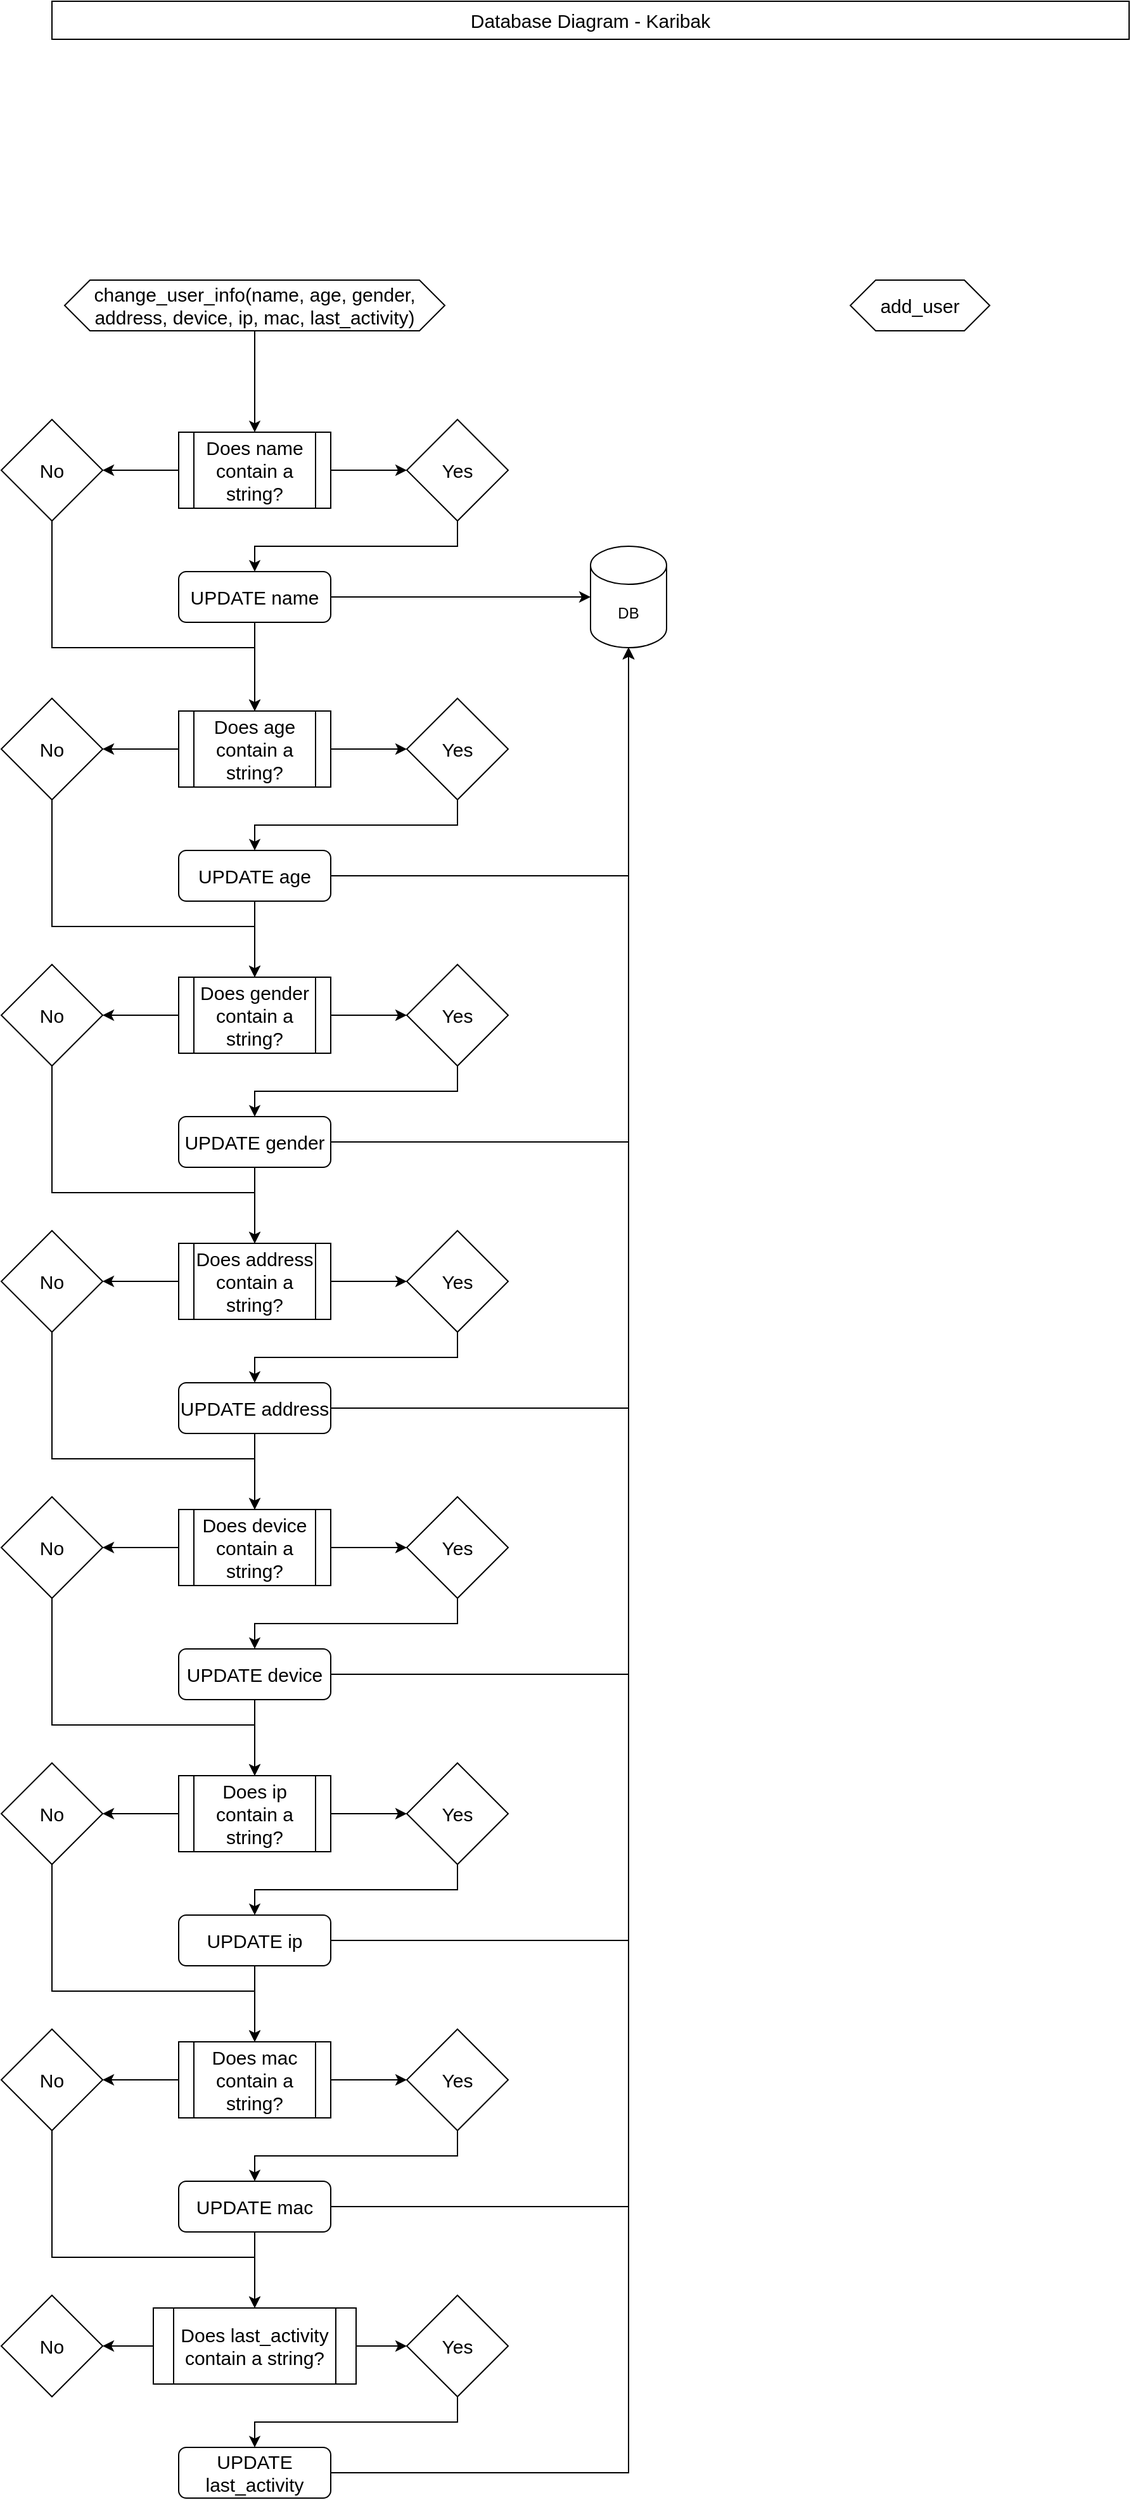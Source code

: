 <mxfile version="22.0.3" type="device">
  <diagram name="Page-1" id="DM1nFHvT715gqmGRKCGj">
    <mxGraphModel dx="1964" dy="999" grid="1" gridSize="10" guides="1" tooltips="1" connect="1" arrows="1" fold="1" page="1" pageScale="1" pageWidth="850" pageHeight="1100" math="0" shadow="0">
      <root>
        <mxCell id="0" />
        <mxCell id="1" parent="0" />
        <mxCell id="CIOQlMlwts2HT0PMhpbJ-1" value="&lt;font style=&quot;font-size: 15px;&quot;&gt;Database Diagram - Karibak&lt;/font&gt;" style="rounded=0;whiteSpace=wrap;html=1;" vertex="1" parent="1">
          <mxGeometry width="850" height="30" as="geometry" />
        </mxCell>
        <mxCell id="CIOQlMlwts2HT0PMhpbJ-9" style="edgeStyle=orthogonalEdgeStyle;rounded=0;orthogonalLoop=1;jettySize=auto;html=1;exitX=0.5;exitY=1;exitDx=0;exitDy=0;entryX=0.5;entryY=0;entryDx=0;entryDy=0;" edge="1" parent="1" source="CIOQlMlwts2HT0PMhpbJ-3" target="CIOQlMlwts2HT0PMhpbJ-6">
          <mxGeometry relative="1" as="geometry" />
        </mxCell>
        <mxCell id="CIOQlMlwts2HT0PMhpbJ-3" value="&lt;font style=&quot;font-size: 15px;&quot;&gt;change_user_info(name, age, gender, address, device, ip, mac, last_activity)&lt;/font&gt;" style="shape=hexagon;perimeter=hexagonPerimeter2;whiteSpace=wrap;html=1;fixedSize=1;" vertex="1" parent="1">
          <mxGeometry x="10" y="220" width="300" height="40" as="geometry" />
        </mxCell>
        <mxCell id="CIOQlMlwts2HT0PMhpbJ-4" value="&lt;font style=&quot;font-size: 15px;&quot;&gt;add_user&lt;/font&gt;" style="shape=hexagon;perimeter=hexagonPerimeter2;whiteSpace=wrap;html=1;fixedSize=1;" vertex="1" parent="1">
          <mxGeometry x="630" y="220" width="110" height="40" as="geometry" />
        </mxCell>
        <mxCell id="CIOQlMlwts2HT0PMhpbJ-10" style="edgeStyle=orthogonalEdgeStyle;rounded=0;orthogonalLoop=1;jettySize=auto;html=1;exitX=1;exitY=0.5;exitDx=0;exitDy=0;entryX=0;entryY=0.5;entryDx=0;entryDy=0;" edge="1" parent="1" source="CIOQlMlwts2HT0PMhpbJ-6" target="CIOQlMlwts2HT0PMhpbJ-7">
          <mxGeometry relative="1" as="geometry" />
        </mxCell>
        <mxCell id="CIOQlMlwts2HT0PMhpbJ-11" style="edgeStyle=orthogonalEdgeStyle;rounded=0;orthogonalLoop=1;jettySize=auto;html=1;exitX=0;exitY=0.5;exitDx=0;exitDy=0;entryX=1;entryY=0.5;entryDx=0;entryDy=0;" edge="1" parent="1" source="CIOQlMlwts2HT0PMhpbJ-6" target="CIOQlMlwts2HT0PMhpbJ-8">
          <mxGeometry relative="1" as="geometry" />
        </mxCell>
        <mxCell id="CIOQlMlwts2HT0PMhpbJ-6" value="&lt;font style=&quot;font-size: 15px;&quot;&gt;Does name contain a string?&lt;/font&gt;" style="shape=process;whiteSpace=wrap;html=1;backgroundOutline=1;" vertex="1" parent="1">
          <mxGeometry x="100" y="340" width="120" height="60" as="geometry" />
        </mxCell>
        <mxCell id="CIOQlMlwts2HT0PMhpbJ-13" style="edgeStyle=orthogonalEdgeStyle;rounded=0;orthogonalLoop=1;jettySize=auto;html=1;exitX=0.5;exitY=1;exitDx=0;exitDy=0;entryX=0.5;entryY=0;entryDx=0;entryDy=0;" edge="1" parent="1" source="CIOQlMlwts2HT0PMhpbJ-7" target="CIOQlMlwts2HT0PMhpbJ-12">
          <mxGeometry relative="1" as="geometry" />
        </mxCell>
        <mxCell id="CIOQlMlwts2HT0PMhpbJ-7" value="&lt;font style=&quot;font-size: 15px;&quot;&gt;Yes&lt;/font&gt;" style="rhombus;whiteSpace=wrap;html=1;" vertex="1" parent="1">
          <mxGeometry x="280" y="330" width="80" height="80" as="geometry" />
        </mxCell>
        <mxCell id="CIOQlMlwts2HT0PMhpbJ-20" style="edgeStyle=orthogonalEdgeStyle;rounded=0;orthogonalLoop=1;jettySize=auto;html=1;exitX=0.5;exitY=1;exitDx=0;exitDy=0;entryX=0.5;entryY=0;entryDx=0;entryDy=0;" edge="1" parent="1" source="CIOQlMlwts2HT0PMhpbJ-8" target="CIOQlMlwts2HT0PMhpbJ-14">
          <mxGeometry relative="1" as="geometry">
            <Array as="points">
              <mxPoint y="510" />
              <mxPoint x="160" y="510" />
            </Array>
          </mxGeometry>
        </mxCell>
        <mxCell id="CIOQlMlwts2HT0PMhpbJ-8" value="&lt;font style=&quot;font-size: 15px;&quot;&gt;No&lt;/font&gt;" style="rhombus;whiteSpace=wrap;html=1;" vertex="1" parent="1">
          <mxGeometry x="-40" y="330" width="80" height="80" as="geometry" />
        </mxCell>
        <mxCell id="CIOQlMlwts2HT0PMhpbJ-16" style="edgeStyle=orthogonalEdgeStyle;rounded=0;orthogonalLoop=1;jettySize=auto;html=1;exitX=0.5;exitY=1;exitDx=0;exitDy=0;entryX=0.5;entryY=0;entryDx=0;entryDy=0;" edge="1" parent="1" source="CIOQlMlwts2HT0PMhpbJ-12" target="CIOQlMlwts2HT0PMhpbJ-14">
          <mxGeometry relative="1" as="geometry" />
        </mxCell>
        <mxCell id="CIOQlMlwts2HT0PMhpbJ-12" value="&lt;font style=&quot;font-size: 15px;&quot;&gt;UPDATE name&lt;/font&gt;" style="rounded=1;whiteSpace=wrap;html=1;" vertex="1" parent="1">
          <mxGeometry x="100" y="450" width="120" height="40" as="geometry" />
        </mxCell>
        <mxCell id="CIOQlMlwts2HT0PMhpbJ-21" style="edgeStyle=orthogonalEdgeStyle;rounded=0;orthogonalLoop=1;jettySize=auto;html=1;exitX=0;exitY=0.5;exitDx=0;exitDy=0;entryX=1;entryY=0.5;entryDx=0;entryDy=0;" edge="1" parent="1" source="CIOQlMlwts2HT0PMhpbJ-14" target="CIOQlMlwts2HT0PMhpbJ-18">
          <mxGeometry relative="1" as="geometry" />
        </mxCell>
        <mxCell id="CIOQlMlwts2HT0PMhpbJ-22" style="edgeStyle=orthogonalEdgeStyle;rounded=0;orthogonalLoop=1;jettySize=auto;html=1;exitX=1;exitY=0.5;exitDx=0;exitDy=0;entryX=0;entryY=0.5;entryDx=0;entryDy=0;" edge="1" parent="1" source="CIOQlMlwts2HT0PMhpbJ-14" target="CIOQlMlwts2HT0PMhpbJ-17">
          <mxGeometry relative="1" as="geometry" />
        </mxCell>
        <mxCell id="CIOQlMlwts2HT0PMhpbJ-14" value="&lt;font style=&quot;font-size: 15px;&quot;&gt;Does age contain a string?&lt;/font&gt;" style="shape=process;whiteSpace=wrap;html=1;backgroundOutline=1;" vertex="1" parent="1">
          <mxGeometry x="100" y="560" width="120" height="60" as="geometry" />
        </mxCell>
        <mxCell id="CIOQlMlwts2HT0PMhpbJ-35" style="edgeStyle=orthogonalEdgeStyle;rounded=0;orthogonalLoop=1;jettySize=auto;html=1;exitX=0.5;exitY=1;exitDx=0;exitDy=0;entryX=0.5;entryY=0;entryDx=0;entryDy=0;" edge="1" parent="1" source="CIOQlMlwts2HT0PMhpbJ-17" target="CIOQlMlwts2HT0PMhpbJ-19">
          <mxGeometry relative="1" as="geometry" />
        </mxCell>
        <mxCell id="CIOQlMlwts2HT0PMhpbJ-17" value="&lt;font style=&quot;font-size: 15px;&quot;&gt;Yes&lt;/font&gt;" style="rhombus;whiteSpace=wrap;html=1;" vertex="1" parent="1">
          <mxGeometry x="280" y="550" width="80" height="80" as="geometry" />
        </mxCell>
        <mxCell id="CIOQlMlwts2HT0PMhpbJ-37" style="edgeStyle=orthogonalEdgeStyle;rounded=0;orthogonalLoop=1;jettySize=auto;html=1;exitX=0.5;exitY=1;exitDx=0;exitDy=0;entryX=0.5;entryY=0;entryDx=0;entryDy=0;" edge="1" parent="1" source="CIOQlMlwts2HT0PMhpbJ-18" target="CIOQlMlwts2HT0PMhpbJ-30">
          <mxGeometry relative="1" as="geometry">
            <Array as="points">
              <mxPoint y="730" />
              <mxPoint x="160" y="730" />
            </Array>
          </mxGeometry>
        </mxCell>
        <mxCell id="CIOQlMlwts2HT0PMhpbJ-18" value="&lt;font style=&quot;font-size: 15px;&quot;&gt;No&lt;/font&gt;" style="rhombus;whiteSpace=wrap;html=1;" vertex="1" parent="1">
          <mxGeometry x="-40" y="550" width="80" height="80" as="geometry" />
        </mxCell>
        <mxCell id="CIOQlMlwts2HT0PMhpbJ-38" style="edgeStyle=orthogonalEdgeStyle;rounded=0;orthogonalLoop=1;jettySize=auto;html=1;exitX=0.5;exitY=1;exitDx=0;exitDy=0;entryX=0.5;entryY=0;entryDx=0;entryDy=0;" edge="1" parent="1" source="CIOQlMlwts2HT0PMhpbJ-19" target="CIOQlMlwts2HT0PMhpbJ-30">
          <mxGeometry relative="1" as="geometry" />
        </mxCell>
        <mxCell id="CIOQlMlwts2HT0PMhpbJ-19" value="&lt;font style=&quot;font-size: 15px;&quot;&gt;UPDATE age&lt;/font&gt;" style="rounded=1;whiteSpace=wrap;html=1;" vertex="1" parent="1">
          <mxGeometry x="100" y="670" width="120" height="40" as="geometry" />
        </mxCell>
        <mxCell id="CIOQlMlwts2HT0PMhpbJ-24" value="DB" style="shape=cylinder3;whiteSpace=wrap;html=1;boundedLbl=1;backgroundOutline=1;size=15;" vertex="1" parent="1">
          <mxGeometry x="425" y="430" width="60" height="80" as="geometry" />
        </mxCell>
        <mxCell id="CIOQlMlwts2HT0PMhpbJ-25" style="edgeStyle=orthogonalEdgeStyle;rounded=0;orthogonalLoop=1;jettySize=auto;html=1;exitX=1;exitY=0.5;exitDx=0;exitDy=0;entryX=0;entryY=0.5;entryDx=0;entryDy=0;entryPerimeter=0;" edge="1" parent="1" source="CIOQlMlwts2HT0PMhpbJ-12" target="CIOQlMlwts2HT0PMhpbJ-24">
          <mxGeometry relative="1" as="geometry" />
        </mxCell>
        <mxCell id="CIOQlMlwts2HT0PMhpbJ-26" style="edgeStyle=orthogonalEdgeStyle;rounded=0;orthogonalLoop=1;jettySize=auto;html=1;exitX=1;exitY=0.5;exitDx=0;exitDy=0;entryX=0.5;entryY=1;entryDx=0;entryDy=0;entryPerimeter=0;" edge="1" parent="1" source="CIOQlMlwts2HT0PMhpbJ-19" target="CIOQlMlwts2HT0PMhpbJ-24">
          <mxGeometry relative="1" as="geometry" />
        </mxCell>
        <mxCell id="CIOQlMlwts2HT0PMhpbJ-27" style="edgeStyle=orthogonalEdgeStyle;rounded=0;orthogonalLoop=1;jettySize=auto;html=1;exitX=0;exitY=0.5;exitDx=0;exitDy=0;entryX=1;entryY=0.5;entryDx=0;entryDy=0;" edge="1" parent="1" source="CIOQlMlwts2HT0PMhpbJ-30" target="CIOQlMlwts2HT0PMhpbJ-32">
          <mxGeometry relative="1" as="geometry" />
        </mxCell>
        <mxCell id="CIOQlMlwts2HT0PMhpbJ-28" style="edgeStyle=orthogonalEdgeStyle;rounded=0;orthogonalLoop=1;jettySize=auto;html=1;exitX=1;exitY=0.5;exitDx=0;exitDy=0;entryX=0;entryY=0.5;entryDx=0;entryDy=0;" edge="1" parent="1" source="CIOQlMlwts2HT0PMhpbJ-30" target="CIOQlMlwts2HT0PMhpbJ-31">
          <mxGeometry relative="1" as="geometry" />
        </mxCell>
        <mxCell id="CIOQlMlwts2HT0PMhpbJ-30" value="&lt;font style=&quot;font-size: 15px;&quot;&gt;Does gender contain a string?&lt;/font&gt;" style="shape=process;whiteSpace=wrap;html=1;backgroundOutline=1;" vertex="1" parent="1">
          <mxGeometry x="100" y="770" width="120" height="60" as="geometry" />
        </mxCell>
        <mxCell id="CIOQlMlwts2HT0PMhpbJ-36" style="edgeStyle=orthogonalEdgeStyle;rounded=0;orthogonalLoop=1;jettySize=auto;html=1;exitX=0.5;exitY=1;exitDx=0;exitDy=0;entryX=0.5;entryY=0;entryDx=0;entryDy=0;" edge="1" parent="1" source="CIOQlMlwts2HT0PMhpbJ-31" target="CIOQlMlwts2HT0PMhpbJ-33">
          <mxGeometry relative="1" as="geometry" />
        </mxCell>
        <mxCell id="CIOQlMlwts2HT0PMhpbJ-31" value="&lt;font style=&quot;font-size: 15px;&quot;&gt;Yes&lt;/font&gt;" style="rhombus;whiteSpace=wrap;html=1;" vertex="1" parent="1">
          <mxGeometry x="280" y="760" width="80" height="80" as="geometry" />
        </mxCell>
        <mxCell id="CIOQlMlwts2HT0PMhpbJ-49" style="edgeStyle=orthogonalEdgeStyle;rounded=0;orthogonalLoop=1;jettySize=auto;html=1;exitX=0.5;exitY=1;exitDx=0;exitDy=0;entryX=0.5;entryY=0;entryDx=0;entryDy=0;" edge="1" parent="1" source="CIOQlMlwts2HT0PMhpbJ-32" target="CIOQlMlwts2HT0PMhpbJ-43">
          <mxGeometry relative="1" as="geometry">
            <Array as="points">
              <mxPoint y="940" />
              <mxPoint x="160" y="940" />
            </Array>
          </mxGeometry>
        </mxCell>
        <mxCell id="CIOQlMlwts2HT0PMhpbJ-32" value="&lt;font style=&quot;font-size: 15px;&quot;&gt;No&lt;/font&gt;" style="rhombus;whiteSpace=wrap;html=1;" vertex="1" parent="1">
          <mxGeometry x="-40" y="760" width="80" height="80" as="geometry" />
        </mxCell>
        <mxCell id="CIOQlMlwts2HT0PMhpbJ-50" style="edgeStyle=orthogonalEdgeStyle;rounded=0;orthogonalLoop=1;jettySize=auto;html=1;exitX=0.5;exitY=1;exitDx=0;exitDy=0;entryX=0.5;entryY=0;entryDx=0;entryDy=0;" edge="1" parent="1" source="CIOQlMlwts2HT0PMhpbJ-33" target="CIOQlMlwts2HT0PMhpbJ-43">
          <mxGeometry relative="1" as="geometry" />
        </mxCell>
        <mxCell id="CIOQlMlwts2HT0PMhpbJ-33" value="&lt;font style=&quot;font-size: 15px;&quot;&gt;UPDATE gender&lt;/font&gt;" style="rounded=1;whiteSpace=wrap;html=1;" vertex="1" parent="1">
          <mxGeometry x="100" y="880" width="120" height="40" as="geometry" />
        </mxCell>
        <mxCell id="CIOQlMlwts2HT0PMhpbJ-34" style="edgeStyle=orthogonalEdgeStyle;rounded=0;orthogonalLoop=1;jettySize=auto;html=1;exitX=1;exitY=0.5;exitDx=0;exitDy=0;entryX=0.5;entryY=1;entryDx=0;entryDy=0;entryPerimeter=0;" edge="1" parent="1" source="CIOQlMlwts2HT0PMhpbJ-33" target="CIOQlMlwts2HT0PMhpbJ-24">
          <mxGeometry relative="1" as="geometry" />
        </mxCell>
        <mxCell id="CIOQlMlwts2HT0PMhpbJ-41" style="edgeStyle=orthogonalEdgeStyle;rounded=0;orthogonalLoop=1;jettySize=auto;html=1;exitX=0;exitY=0.5;exitDx=0;exitDy=0;entryX=1;entryY=0.5;entryDx=0;entryDy=0;" edge="1" parent="1" source="CIOQlMlwts2HT0PMhpbJ-43" target="CIOQlMlwts2HT0PMhpbJ-46">
          <mxGeometry relative="1" as="geometry" />
        </mxCell>
        <mxCell id="CIOQlMlwts2HT0PMhpbJ-42" style="edgeStyle=orthogonalEdgeStyle;rounded=0;orthogonalLoop=1;jettySize=auto;html=1;exitX=1;exitY=0.5;exitDx=0;exitDy=0;entryX=0;entryY=0.5;entryDx=0;entryDy=0;" edge="1" parent="1" source="CIOQlMlwts2HT0PMhpbJ-43" target="CIOQlMlwts2HT0PMhpbJ-45">
          <mxGeometry relative="1" as="geometry" />
        </mxCell>
        <mxCell id="CIOQlMlwts2HT0PMhpbJ-43" value="&lt;font style=&quot;font-size: 15px;&quot;&gt;Does address contain a string?&lt;/font&gt;" style="shape=process;whiteSpace=wrap;html=1;backgroundOutline=1;" vertex="1" parent="1">
          <mxGeometry x="100" y="980" width="120" height="60" as="geometry" />
        </mxCell>
        <mxCell id="CIOQlMlwts2HT0PMhpbJ-44" style="edgeStyle=orthogonalEdgeStyle;rounded=0;orthogonalLoop=1;jettySize=auto;html=1;exitX=0.5;exitY=1;exitDx=0;exitDy=0;entryX=0.5;entryY=0;entryDx=0;entryDy=0;" edge="1" parent="1" source="CIOQlMlwts2HT0PMhpbJ-45" target="CIOQlMlwts2HT0PMhpbJ-47">
          <mxGeometry relative="1" as="geometry" />
        </mxCell>
        <mxCell id="CIOQlMlwts2HT0PMhpbJ-45" value="&lt;font style=&quot;font-size: 15px;&quot;&gt;Yes&lt;/font&gt;" style="rhombus;whiteSpace=wrap;html=1;" vertex="1" parent="1">
          <mxGeometry x="280" y="970" width="80" height="80" as="geometry" />
        </mxCell>
        <mxCell id="CIOQlMlwts2HT0PMhpbJ-60" style="edgeStyle=orthogonalEdgeStyle;rounded=0;orthogonalLoop=1;jettySize=auto;html=1;exitX=0.5;exitY=1;exitDx=0;exitDy=0;" edge="1" parent="1" source="CIOQlMlwts2HT0PMhpbJ-46" target="CIOQlMlwts2HT0PMhpbJ-54">
          <mxGeometry relative="1" as="geometry">
            <Array as="points">
              <mxPoint y="1150" />
              <mxPoint x="160" y="1150" />
            </Array>
          </mxGeometry>
        </mxCell>
        <mxCell id="CIOQlMlwts2HT0PMhpbJ-46" value="&lt;font style=&quot;font-size: 15px;&quot;&gt;No&lt;/font&gt;" style="rhombus;whiteSpace=wrap;html=1;" vertex="1" parent="1">
          <mxGeometry x="-40" y="970" width="80" height="80" as="geometry" />
        </mxCell>
        <mxCell id="CIOQlMlwts2HT0PMhpbJ-59" style="edgeStyle=orthogonalEdgeStyle;rounded=0;orthogonalLoop=1;jettySize=auto;html=1;exitX=0.5;exitY=1;exitDx=0;exitDy=0;entryX=0.5;entryY=0;entryDx=0;entryDy=0;" edge="1" parent="1" source="CIOQlMlwts2HT0PMhpbJ-47" target="CIOQlMlwts2HT0PMhpbJ-54">
          <mxGeometry relative="1" as="geometry" />
        </mxCell>
        <mxCell id="CIOQlMlwts2HT0PMhpbJ-47" value="&lt;font style=&quot;font-size: 15px;&quot;&gt;UPDATE address&lt;/font&gt;" style="rounded=1;whiteSpace=wrap;html=1;" vertex="1" parent="1">
          <mxGeometry x="100" y="1090" width="120" height="40" as="geometry" />
        </mxCell>
        <mxCell id="CIOQlMlwts2HT0PMhpbJ-51" style="edgeStyle=orthogonalEdgeStyle;rounded=0;orthogonalLoop=1;jettySize=auto;html=1;exitX=1;exitY=0.5;exitDx=0;exitDy=0;entryX=0.5;entryY=1;entryDx=0;entryDy=0;entryPerimeter=0;" edge="1" parent="1" source="CIOQlMlwts2HT0PMhpbJ-47" target="CIOQlMlwts2HT0PMhpbJ-24">
          <mxGeometry relative="1" as="geometry" />
        </mxCell>
        <mxCell id="CIOQlMlwts2HT0PMhpbJ-52" style="edgeStyle=orthogonalEdgeStyle;rounded=0;orthogonalLoop=1;jettySize=auto;html=1;exitX=0;exitY=0.5;exitDx=0;exitDy=0;entryX=1;entryY=0.5;entryDx=0;entryDy=0;" edge="1" parent="1" source="CIOQlMlwts2HT0PMhpbJ-54" target="CIOQlMlwts2HT0PMhpbJ-57">
          <mxGeometry relative="1" as="geometry" />
        </mxCell>
        <mxCell id="CIOQlMlwts2HT0PMhpbJ-53" style="edgeStyle=orthogonalEdgeStyle;rounded=0;orthogonalLoop=1;jettySize=auto;html=1;exitX=1;exitY=0.5;exitDx=0;exitDy=0;entryX=0;entryY=0.5;entryDx=0;entryDy=0;" edge="1" parent="1" source="CIOQlMlwts2HT0PMhpbJ-54" target="CIOQlMlwts2HT0PMhpbJ-56">
          <mxGeometry relative="1" as="geometry" />
        </mxCell>
        <mxCell id="CIOQlMlwts2HT0PMhpbJ-54" value="&lt;font style=&quot;font-size: 15px;&quot;&gt;Does device contain a string?&lt;/font&gt;" style="shape=process;whiteSpace=wrap;html=1;backgroundOutline=1;" vertex="1" parent="1">
          <mxGeometry x="100" y="1190" width="120" height="60" as="geometry" />
        </mxCell>
        <mxCell id="CIOQlMlwts2HT0PMhpbJ-55" style="edgeStyle=orthogonalEdgeStyle;rounded=0;orthogonalLoop=1;jettySize=auto;html=1;exitX=0.5;exitY=1;exitDx=0;exitDy=0;entryX=0.5;entryY=0;entryDx=0;entryDy=0;" edge="1" parent="1" source="CIOQlMlwts2HT0PMhpbJ-56" target="CIOQlMlwts2HT0PMhpbJ-58">
          <mxGeometry relative="1" as="geometry" />
        </mxCell>
        <mxCell id="CIOQlMlwts2HT0PMhpbJ-56" value="&lt;font style=&quot;font-size: 15px;&quot;&gt;Yes&lt;/font&gt;" style="rhombus;whiteSpace=wrap;html=1;" vertex="1" parent="1">
          <mxGeometry x="280" y="1180" width="80" height="80" as="geometry" />
        </mxCell>
        <mxCell id="CIOQlMlwts2HT0PMhpbJ-70" style="edgeStyle=orthogonalEdgeStyle;rounded=0;orthogonalLoop=1;jettySize=auto;html=1;exitX=0.5;exitY=1;exitDx=0;exitDy=0;" edge="1" parent="1" source="CIOQlMlwts2HT0PMhpbJ-57" target="CIOQlMlwts2HT0PMhpbJ-65">
          <mxGeometry relative="1" as="geometry">
            <Array as="points">
              <mxPoint y="1360" />
              <mxPoint x="160" y="1360" />
            </Array>
          </mxGeometry>
        </mxCell>
        <mxCell id="CIOQlMlwts2HT0PMhpbJ-57" value="&lt;font style=&quot;font-size: 15px;&quot;&gt;No&lt;/font&gt;" style="rhombus;whiteSpace=wrap;html=1;" vertex="1" parent="1">
          <mxGeometry x="-40" y="1180" width="80" height="80" as="geometry" />
        </mxCell>
        <mxCell id="CIOQlMlwts2HT0PMhpbJ-71" style="edgeStyle=orthogonalEdgeStyle;rounded=0;orthogonalLoop=1;jettySize=auto;html=1;exitX=0.5;exitY=1;exitDx=0;exitDy=0;entryX=0.5;entryY=0;entryDx=0;entryDy=0;" edge="1" parent="1" source="CIOQlMlwts2HT0PMhpbJ-58" target="CIOQlMlwts2HT0PMhpbJ-65">
          <mxGeometry relative="1" as="geometry" />
        </mxCell>
        <mxCell id="CIOQlMlwts2HT0PMhpbJ-58" value="&lt;font style=&quot;font-size: 15px;&quot;&gt;UPDATE device&lt;/font&gt;" style="rounded=1;whiteSpace=wrap;html=1;" vertex="1" parent="1">
          <mxGeometry x="100" y="1300" width="120" height="40" as="geometry" />
        </mxCell>
        <mxCell id="CIOQlMlwts2HT0PMhpbJ-62" style="edgeStyle=orthogonalEdgeStyle;rounded=0;orthogonalLoop=1;jettySize=auto;html=1;exitX=1;exitY=0.5;exitDx=0;exitDy=0;entryX=0.5;entryY=1;entryDx=0;entryDy=0;entryPerimeter=0;" edge="1" parent="1" source="CIOQlMlwts2HT0PMhpbJ-58" target="CIOQlMlwts2HT0PMhpbJ-24">
          <mxGeometry relative="1" as="geometry" />
        </mxCell>
        <mxCell id="CIOQlMlwts2HT0PMhpbJ-63" style="edgeStyle=orthogonalEdgeStyle;rounded=0;orthogonalLoop=1;jettySize=auto;html=1;exitX=0;exitY=0.5;exitDx=0;exitDy=0;entryX=1;entryY=0.5;entryDx=0;entryDy=0;" edge="1" parent="1" source="CIOQlMlwts2HT0PMhpbJ-65" target="CIOQlMlwts2HT0PMhpbJ-68">
          <mxGeometry relative="1" as="geometry" />
        </mxCell>
        <mxCell id="CIOQlMlwts2HT0PMhpbJ-64" style="edgeStyle=orthogonalEdgeStyle;rounded=0;orthogonalLoop=1;jettySize=auto;html=1;exitX=1;exitY=0.5;exitDx=0;exitDy=0;entryX=0;entryY=0.5;entryDx=0;entryDy=0;" edge="1" parent="1" source="CIOQlMlwts2HT0PMhpbJ-65" target="CIOQlMlwts2HT0PMhpbJ-67">
          <mxGeometry relative="1" as="geometry" />
        </mxCell>
        <mxCell id="CIOQlMlwts2HT0PMhpbJ-65" value="&lt;font style=&quot;font-size: 15px;&quot;&gt;Does ip contain a string?&lt;/font&gt;" style="shape=process;whiteSpace=wrap;html=1;backgroundOutline=1;" vertex="1" parent="1">
          <mxGeometry x="100" y="1400" width="120" height="60" as="geometry" />
        </mxCell>
        <mxCell id="CIOQlMlwts2HT0PMhpbJ-66" style="edgeStyle=orthogonalEdgeStyle;rounded=0;orthogonalLoop=1;jettySize=auto;html=1;exitX=0.5;exitY=1;exitDx=0;exitDy=0;entryX=0.5;entryY=0;entryDx=0;entryDy=0;" edge="1" parent="1" source="CIOQlMlwts2HT0PMhpbJ-67" target="CIOQlMlwts2HT0PMhpbJ-69">
          <mxGeometry relative="1" as="geometry" />
        </mxCell>
        <mxCell id="CIOQlMlwts2HT0PMhpbJ-67" value="&lt;font style=&quot;font-size: 15px;&quot;&gt;Yes&lt;/font&gt;" style="rhombus;whiteSpace=wrap;html=1;" vertex="1" parent="1">
          <mxGeometry x="280" y="1390" width="80" height="80" as="geometry" />
        </mxCell>
        <mxCell id="CIOQlMlwts2HT0PMhpbJ-81" style="edgeStyle=orthogonalEdgeStyle;rounded=0;orthogonalLoop=1;jettySize=auto;html=1;exitX=0.5;exitY=1;exitDx=0;exitDy=0;entryX=0.5;entryY=0;entryDx=0;entryDy=0;" edge="1" parent="1" source="CIOQlMlwts2HT0PMhpbJ-68" target="CIOQlMlwts2HT0PMhpbJ-75">
          <mxGeometry relative="1" as="geometry">
            <Array as="points">
              <mxPoint y="1570" />
              <mxPoint x="160" y="1570" />
            </Array>
          </mxGeometry>
        </mxCell>
        <mxCell id="CIOQlMlwts2HT0PMhpbJ-68" value="&lt;font style=&quot;font-size: 15px;&quot;&gt;No&lt;/font&gt;" style="rhombus;whiteSpace=wrap;html=1;" vertex="1" parent="1">
          <mxGeometry x="-40" y="1390" width="80" height="80" as="geometry" />
        </mxCell>
        <mxCell id="CIOQlMlwts2HT0PMhpbJ-80" style="edgeStyle=orthogonalEdgeStyle;rounded=0;orthogonalLoop=1;jettySize=auto;html=1;exitX=0.5;exitY=1;exitDx=0;exitDy=0;entryX=0.5;entryY=0;entryDx=0;entryDy=0;" edge="1" parent="1" source="CIOQlMlwts2HT0PMhpbJ-69" target="CIOQlMlwts2HT0PMhpbJ-75">
          <mxGeometry relative="1" as="geometry" />
        </mxCell>
        <mxCell id="CIOQlMlwts2HT0PMhpbJ-69" value="&lt;font style=&quot;font-size: 15px;&quot;&gt;UPDATE ip&lt;/font&gt;" style="rounded=1;whiteSpace=wrap;html=1;" vertex="1" parent="1">
          <mxGeometry x="100" y="1510" width="120" height="40" as="geometry" />
        </mxCell>
        <mxCell id="CIOQlMlwts2HT0PMhpbJ-72" style="edgeStyle=orthogonalEdgeStyle;rounded=0;orthogonalLoop=1;jettySize=auto;html=1;exitX=1;exitY=0.5;exitDx=0;exitDy=0;entryX=0.5;entryY=1;entryDx=0;entryDy=0;entryPerimeter=0;" edge="1" parent="1" source="CIOQlMlwts2HT0PMhpbJ-69" target="CIOQlMlwts2HT0PMhpbJ-24">
          <mxGeometry relative="1" as="geometry" />
        </mxCell>
        <mxCell id="CIOQlMlwts2HT0PMhpbJ-73" style="edgeStyle=orthogonalEdgeStyle;rounded=0;orthogonalLoop=1;jettySize=auto;html=1;exitX=0;exitY=0.5;exitDx=0;exitDy=0;entryX=1;entryY=0.5;entryDx=0;entryDy=0;" edge="1" parent="1" source="CIOQlMlwts2HT0PMhpbJ-75" target="CIOQlMlwts2HT0PMhpbJ-78">
          <mxGeometry relative="1" as="geometry" />
        </mxCell>
        <mxCell id="CIOQlMlwts2HT0PMhpbJ-74" style="edgeStyle=orthogonalEdgeStyle;rounded=0;orthogonalLoop=1;jettySize=auto;html=1;exitX=1;exitY=0.5;exitDx=0;exitDy=0;entryX=0;entryY=0.5;entryDx=0;entryDy=0;" edge="1" parent="1" source="CIOQlMlwts2HT0PMhpbJ-75" target="CIOQlMlwts2HT0PMhpbJ-77">
          <mxGeometry relative="1" as="geometry" />
        </mxCell>
        <mxCell id="CIOQlMlwts2HT0PMhpbJ-75" value="&lt;font style=&quot;font-size: 15px;&quot;&gt;Does mac contain a string?&lt;/font&gt;" style="shape=process;whiteSpace=wrap;html=1;backgroundOutline=1;" vertex="1" parent="1">
          <mxGeometry x="100" y="1610" width="120" height="60" as="geometry" />
        </mxCell>
        <mxCell id="CIOQlMlwts2HT0PMhpbJ-76" style="edgeStyle=orthogonalEdgeStyle;rounded=0;orthogonalLoop=1;jettySize=auto;html=1;exitX=0.5;exitY=1;exitDx=0;exitDy=0;entryX=0.5;entryY=0;entryDx=0;entryDy=0;" edge="1" parent="1" source="CIOQlMlwts2HT0PMhpbJ-77" target="CIOQlMlwts2HT0PMhpbJ-79">
          <mxGeometry relative="1" as="geometry" />
        </mxCell>
        <mxCell id="CIOQlMlwts2HT0PMhpbJ-77" value="&lt;font style=&quot;font-size: 15px;&quot;&gt;Yes&lt;/font&gt;" style="rhombus;whiteSpace=wrap;html=1;" vertex="1" parent="1">
          <mxGeometry x="280" y="1600" width="80" height="80" as="geometry" />
        </mxCell>
        <mxCell id="CIOQlMlwts2HT0PMhpbJ-89" style="edgeStyle=orthogonalEdgeStyle;rounded=0;orthogonalLoop=1;jettySize=auto;html=1;exitX=0.5;exitY=1;exitDx=0;exitDy=0;" edge="1" parent="1" source="CIOQlMlwts2HT0PMhpbJ-78" target="CIOQlMlwts2HT0PMhpbJ-84">
          <mxGeometry relative="1" as="geometry">
            <Array as="points">
              <mxPoint y="1780" />
              <mxPoint x="160" y="1780" />
            </Array>
          </mxGeometry>
        </mxCell>
        <mxCell id="CIOQlMlwts2HT0PMhpbJ-78" value="&lt;font style=&quot;font-size: 15px;&quot;&gt;No&lt;/font&gt;" style="rhombus;whiteSpace=wrap;html=1;" vertex="1" parent="1">
          <mxGeometry x="-40" y="1600" width="80" height="80" as="geometry" />
        </mxCell>
        <mxCell id="CIOQlMlwts2HT0PMhpbJ-90" style="edgeStyle=orthogonalEdgeStyle;rounded=0;orthogonalLoop=1;jettySize=auto;html=1;exitX=0.5;exitY=1;exitDx=0;exitDy=0;entryX=0.5;entryY=0;entryDx=0;entryDy=0;" edge="1" parent="1" source="CIOQlMlwts2HT0PMhpbJ-79" target="CIOQlMlwts2HT0PMhpbJ-84">
          <mxGeometry relative="1" as="geometry" />
        </mxCell>
        <mxCell id="CIOQlMlwts2HT0PMhpbJ-91" style="edgeStyle=orthogonalEdgeStyle;rounded=0;orthogonalLoop=1;jettySize=auto;html=1;exitX=1;exitY=0.5;exitDx=0;exitDy=0;" edge="1" parent="1" source="CIOQlMlwts2HT0PMhpbJ-79" target="CIOQlMlwts2HT0PMhpbJ-24">
          <mxGeometry relative="1" as="geometry" />
        </mxCell>
        <mxCell id="CIOQlMlwts2HT0PMhpbJ-79" value="&lt;font style=&quot;font-size: 15px;&quot;&gt;UPDATE mac&lt;/font&gt;" style="rounded=1;whiteSpace=wrap;html=1;" vertex="1" parent="1">
          <mxGeometry x="100" y="1720" width="120" height="40" as="geometry" />
        </mxCell>
        <mxCell id="CIOQlMlwts2HT0PMhpbJ-82" style="edgeStyle=orthogonalEdgeStyle;rounded=0;orthogonalLoop=1;jettySize=auto;html=1;exitX=0;exitY=0.5;exitDx=0;exitDy=0;entryX=1;entryY=0.5;entryDx=0;entryDy=0;" edge="1" parent="1" source="CIOQlMlwts2HT0PMhpbJ-84" target="CIOQlMlwts2HT0PMhpbJ-87">
          <mxGeometry relative="1" as="geometry" />
        </mxCell>
        <mxCell id="CIOQlMlwts2HT0PMhpbJ-83" style="edgeStyle=orthogonalEdgeStyle;rounded=0;orthogonalLoop=1;jettySize=auto;html=1;exitX=1;exitY=0.5;exitDx=0;exitDy=0;entryX=0;entryY=0.5;entryDx=0;entryDy=0;" edge="1" parent="1" source="CIOQlMlwts2HT0PMhpbJ-84" target="CIOQlMlwts2HT0PMhpbJ-86">
          <mxGeometry relative="1" as="geometry" />
        </mxCell>
        <mxCell id="CIOQlMlwts2HT0PMhpbJ-84" value="&lt;font style=&quot;font-size: 15px;&quot;&gt;Does last_activity contain a string?&lt;/font&gt;" style="shape=process;whiteSpace=wrap;html=1;backgroundOutline=1;" vertex="1" parent="1">
          <mxGeometry x="80" y="1820" width="160" height="60" as="geometry" />
        </mxCell>
        <mxCell id="CIOQlMlwts2HT0PMhpbJ-85" style="edgeStyle=orthogonalEdgeStyle;rounded=0;orthogonalLoop=1;jettySize=auto;html=1;exitX=0.5;exitY=1;exitDx=0;exitDy=0;entryX=0.5;entryY=0;entryDx=0;entryDy=0;" edge="1" parent="1" source="CIOQlMlwts2HT0PMhpbJ-86" target="CIOQlMlwts2HT0PMhpbJ-88">
          <mxGeometry relative="1" as="geometry" />
        </mxCell>
        <mxCell id="CIOQlMlwts2HT0PMhpbJ-86" value="&lt;font style=&quot;font-size: 15px;&quot;&gt;Yes&lt;/font&gt;" style="rhombus;whiteSpace=wrap;html=1;" vertex="1" parent="1">
          <mxGeometry x="280" y="1810" width="80" height="80" as="geometry" />
        </mxCell>
        <mxCell id="CIOQlMlwts2HT0PMhpbJ-87" value="&lt;font style=&quot;font-size: 15px;&quot;&gt;No&lt;/font&gt;" style="rhombus;whiteSpace=wrap;html=1;" vertex="1" parent="1">
          <mxGeometry x="-40" y="1810" width="80" height="80" as="geometry" />
        </mxCell>
        <mxCell id="CIOQlMlwts2HT0PMhpbJ-88" value="&lt;font style=&quot;font-size: 15px;&quot;&gt;UPDATE last_activity&lt;/font&gt;" style="rounded=1;whiteSpace=wrap;html=1;" vertex="1" parent="1">
          <mxGeometry x="100" y="1930" width="120" height="40" as="geometry" />
        </mxCell>
        <mxCell id="CIOQlMlwts2HT0PMhpbJ-92" style="edgeStyle=orthogonalEdgeStyle;rounded=0;orthogonalLoop=1;jettySize=auto;html=1;exitX=1;exitY=0.5;exitDx=0;exitDy=0;entryX=0.5;entryY=1;entryDx=0;entryDy=0;entryPerimeter=0;" edge="1" parent="1" source="CIOQlMlwts2HT0PMhpbJ-88" target="CIOQlMlwts2HT0PMhpbJ-24">
          <mxGeometry relative="1" as="geometry" />
        </mxCell>
      </root>
    </mxGraphModel>
  </diagram>
</mxfile>
